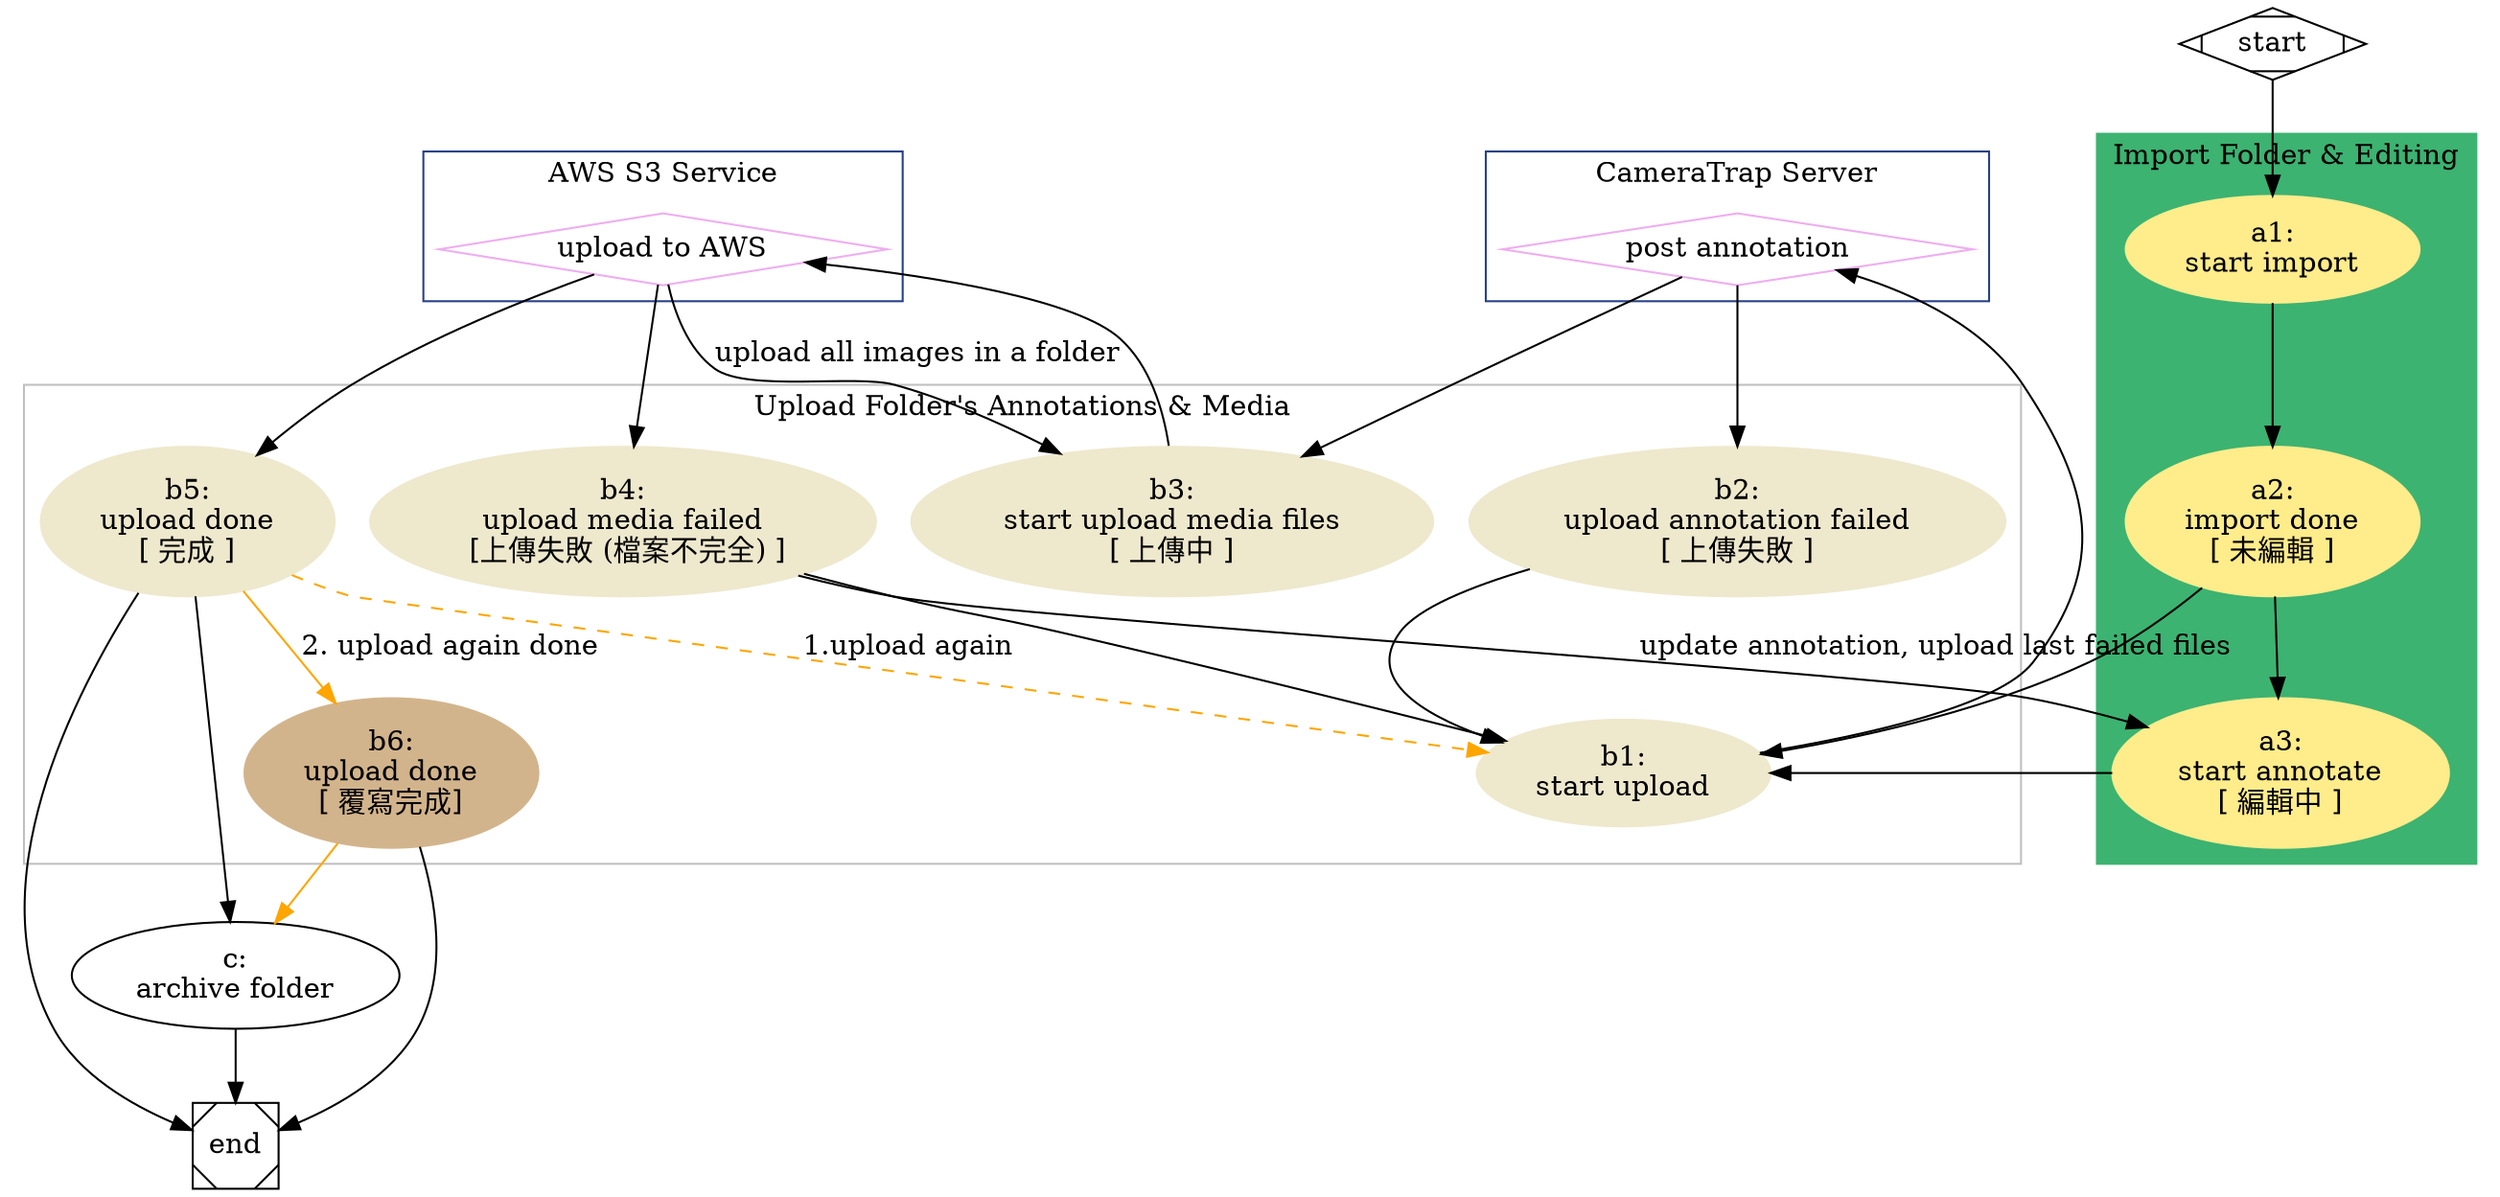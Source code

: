 digraph G {
  subgraph cluster_0 {
    style=filled;
    color=mediumseagreen;
    node [style=filled,color=lightgoldenrod1];
    label = "Import Folder & Editing";
    a1 -> a2 -> a3;

  }

  subgraph cluster_1 {
    color=gray;
    node [style=filled, color=cornsilk2];
    label = "Upload Folder's Annotations & Media";
    b2 -> b1;
    b4 -> b1;
    b5 -> b1 [label="1.upload again", color=orange, style=dashed];
    b5 -> b6 [color=orange, label="2. upload again done"];
    b3;
  }
  subgraph cluster_2 {
    color=royalblue4;
    label = "CameraTrap Server";
    serv_anno
  }
  subgraph cluster_3 {
    color=royalblue4;
    label = "AWS S3 Service";
    serv_s3 -> b5;
    serv_s3 -> b3 [label="upload all images in a folder"];
}

  start -> a1;
  a3 -> b1;
  a2 -> b1;
  b5 -> end;
  b4 -> a3 [label="update annotation, upload last failed files"];

  b5 -> c -> end;
  b6 -> c [color=orange];
  b6 -> end;
  b1 -> serv_anno -> b2;
  b3 -> serv_s3 -> b4;
  serv_anno -> b3;
  serv_anno [shape=diamond, color=plum2, label="post annotation"];
  serv_s3 [shape=diamond, color=plum2, label="upload to AWS"];
  c [label="c:\narchive folder"];
  b6 [label="b6:\nupload done\n[ 覆寫完成]", color=tan, style=filled];
  b5 [label="b5:\nupload done\n[ 完成 ]"];
  b4 [label="b4:\nupload media failed\n [上傳失敗 (檔案不完全) ]"];
  b3 [label="b3:\nstart upload media files\n[ 上傳中 ]"];
  b2 [label="b2:\nupload annotation failed\n[ 上傳失敗 ]"];
  b1 [label="b1:\nstart upload"];
  a3 [label="a3:\nstart annotate\n[ 編輯中 ]"];
  a1 [label="a1:\nstart import"];
  a2 [label="a2:\nimport done\n[ 未編輯 ]"];
  start [shape=Mdiamond];
  end [shape=Msquare];
}
